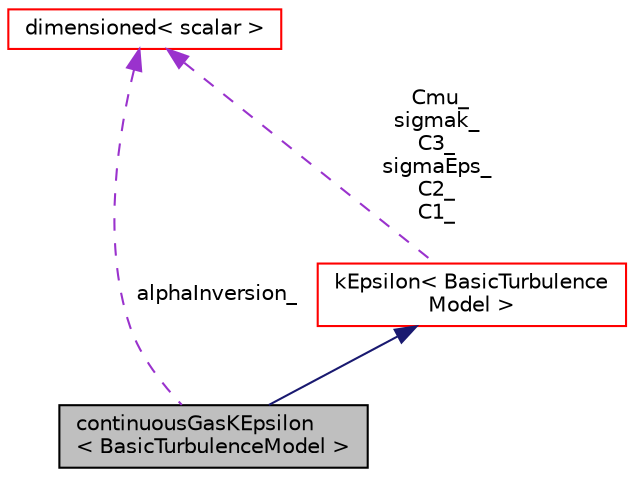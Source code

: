 digraph "continuousGasKEpsilon&lt; BasicTurbulenceModel &gt;"
{
  bgcolor="transparent";
  edge [fontname="Helvetica",fontsize="10",labelfontname="Helvetica",labelfontsize="10"];
  node [fontname="Helvetica",fontsize="10",shape=record];
  Node9 [label="continuousGasKEpsilon\l\< BasicTurbulenceModel \>",height=0.2,width=0.4,color="black", fillcolor="grey75", style="filled", fontcolor="black"];
  Node10 -> Node9 [dir="back",color="midnightblue",fontsize="10",style="solid",fontname="Helvetica"];
  Node10 [label="kEpsilon\< BasicTurbulence\lModel \>",height=0.2,width=0.4,color="red",URL="$a32333.html",tooltip="Standard k-epsilon turbulence model for incompressible and compressible flows including rapid distort..."];
  Node21 -> Node10 [dir="back",color="darkorchid3",fontsize="10",style="dashed",label=" Cmu_\nsigmak_\nC3_\nsigmaEps_\nC2_\nC1_" ,fontname="Helvetica"];
  Node21 [label="dimensioned\< scalar \>",height=0.2,width=0.4,color="red",URL="$a27473.html"];
  Node21 -> Node9 [dir="back",color="darkorchid3",fontsize="10",style="dashed",label=" alphaInversion_" ,fontname="Helvetica"];
}
